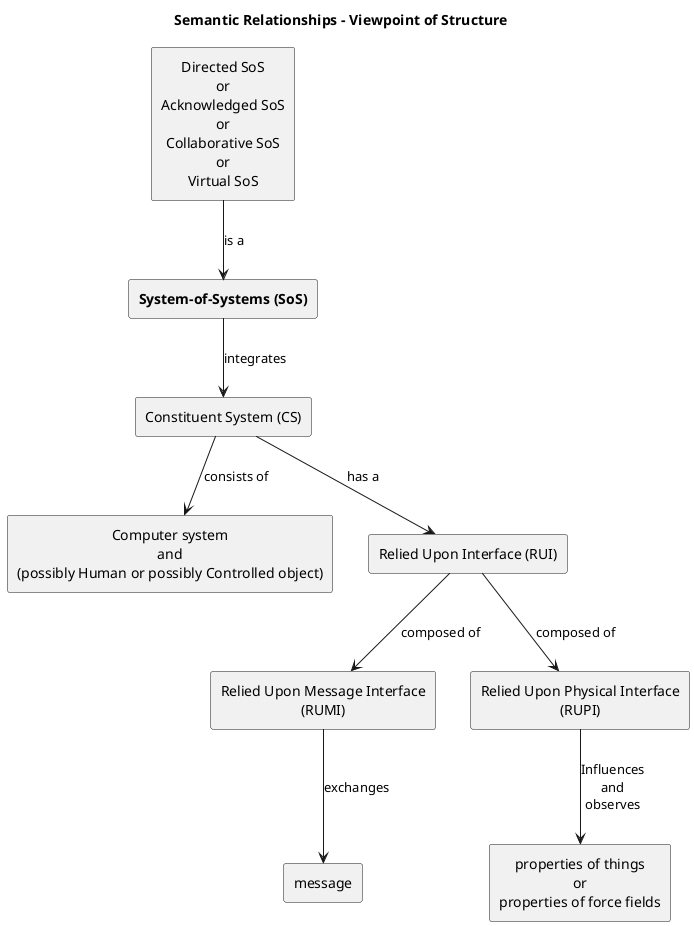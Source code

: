 @startuml
	title Semantic Relationships - Viewpoint of Structure
	skinparam defaultTextAlign center
	
	' Define core elements
	rectangle "<b>System-of-Systems (SoS)</b>" as SoS
	rectangle "Directed SoS\nor\nAcknowledged SoS\nor\nCollaborative SoS\nor\nVirtual SoS" as SoS_Type 
	rectangle "Constituent System (CS)" as CS
	rectangle "Computer system\nand\n(possibly Human or possibly Controlled object)" as Component
	rectangle "Relied Upon Interface (RUI)" as RUI
	rectangle "Relied Upon Message Interface\n(RUMI)" as RUMI
	rectangle "Relied Upon Physical Interface\n(RUPI)" as RUPI
	rectangle "message" as Message
	rectangle "properties of things\nor\nproperties of force fields" as Properties
	
	' Define relationships
	SoS_Type --> SoS : is a
	SoS --> CS : integrates
	CS --> Component : consists of
	CS --> RUI : has a
	RUI --> RUMI : composed of
	RUI --> RUPI : composed of
	RUMI --> Message : exchanges
	RUPI --> Properties : Influences\nand\nobserves

@enduml
